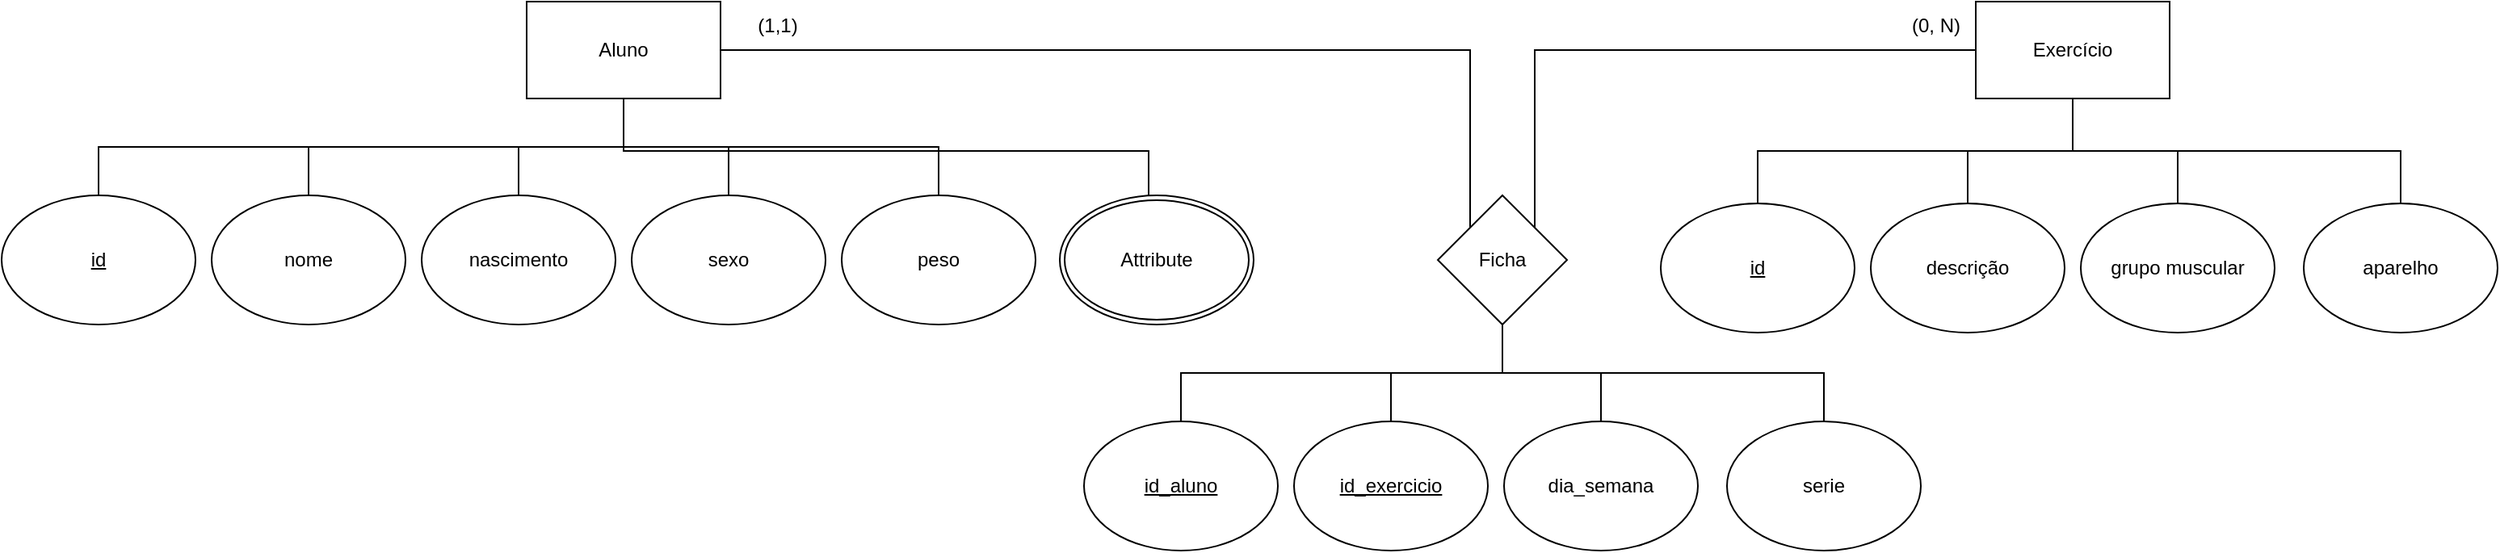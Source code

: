 <mxfile version="20.8.18" type="device"><diagram name="Página-1" id="vJ34CvxYLbVHhA9a2cTf"><mxGraphModel dx="1931" dy="614" grid="1" gridSize="10" guides="1" tooltips="1" connect="1" arrows="1" fold="1" page="1" pageScale="1" pageWidth="827" pageHeight="1169" math="0" shadow="0"><root><mxCell id="0"/><mxCell id="1" parent="0"/><mxCell id="5GOOeYAf3md-fknsqboC-4" style="edgeStyle=orthogonalEdgeStyle;rounded=0;orthogonalLoop=1;jettySize=auto;html=1;entryX=0;entryY=0;entryDx=0;entryDy=0;endArrow=none;endFill=0;" edge="1" parent="1" source="5GOOeYAf3md-fknsqboC-1" target="5GOOeYAf3md-fknsqboC-3"><mxGeometry relative="1" as="geometry"/></mxCell><mxCell id="5GOOeYAf3md-fknsqboC-24" style="edgeStyle=elbowEdgeStyle;rounded=0;orthogonalLoop=1;jettySize=auto;elbow=vertical;html=1;endArrow=none;endFill=0;" edge="1" parent="1" source="5GOOeYAf3md-fknsqboC-1" target="5GOOeYAf3md-fknsqboC-11"><mxGeometry relative="1" as="geometry"/></mxCell><mxCell id="5GOOeYAf3md-fknsqboC-25" style="edgeStyle=elbowEdgeStyle;rounded=0;orthogonalLoop=1;jettySize=auto;elbow=vertical;html=1;entryX=0.5;entryY=0;entryDx=0;entryDy=0;endArrow=none;endFill=0;" edge="1" parent="1" source="5GOOeYAf3md-fknsqboC-1"><mxGeometry relative="1" as="geometry"><mxPoint x="195" y="185" as="targetPoint"/></mxGeometry></mxCell><mxCell id="5GOOeYAf3md-fknsqboC-26" style="edgeStyle=elbowEdgeStyle;rounded=0;orthogonalLoop=1;jettySize=auto;elbow=vertical;html=1;endArrow=none;endFill=0;" edge="1" parent="1" source="5GOOeYAf3md-fknsqboC-1" target="5GOOeYAf3md-fknsqboC-10"><mxGeometry relative="1" as="geometry"/></mxCell><mxCell id="5GOOeYAf3md-fknsqboC-27" style="edgeStyle=elbowEdgeStyle;rounded=0;orthogonalLoop=1;jettySize=auto;elbow=vertical;html=1;endArrow=none;endFill=0;" edge="1" parent="1" source="5GOOeYAf3md-fknsqboC-1" target="5GOOeYAf3md-fknsqboC-14"><mxGeometry relative="1" as="geometry"/></mxCell><mxCell id="5GOOeYAf3md-fknsqboC-28" style="edgeStyle=elbowEdgeStyle;rounded=0;orthogonalLoop=1;jettySize=auto;elbow=vertical;html=1;endArrow=none;endFill=0;" edge="1" parent="1" source="5GOOeYAf3md-fknsqboC-1" target="5GOOeYAf3md-fknsqboC-8"><mxGeometry relative="1" as="geometry"/></mxCell><mxCell id="5GOOeYAf3md-fknsqboC-29" style="edgeStyle=elbowEdgeStyle;rounded=0;orthogonalLoop=1;jettySize=auto;elbow=vertical;html=1;endArrow=none;endFill=0;" edge="1" parent="1" source="5GOOeYAf3md-fknsqboC-1" target="5GOOeYAf3md-fknsqboC-9"><mxGeometry relative="1" as="geometry"/></mxCell><mxCell id="5GOOeYAf3md-fknsqboC-1" value="Aluno" style="rounded=0;whiteSpace=wrap;html=1;" vertex="1" parent="1"><mxGeometry x="-190" y="60" width="120" height="60" as="geometry"/></mxCell><mxCell id="5GOOeYAf3md-fknsqboC-5" style="edgeStyle=orthogonalEdgeStyle;rounded=0;orthogonalLoop=1;jettySize=auto;html=1;entryX=1;entryY=0;entryDx=0;entryDy=0;endArrow=none;endFill=0;" edge="1" parent="1" source="5GOOeYAf3md-fknsqboC-2" target="5GOOeYAf3md-fknsqboC-3"><mxGeometry relative="1" as="geometry"/></mxCell><mxCell id="5GOOeYAf3md-fknsqboC-34" style="edgeStyle=elbowEdgeStyle;rounded=0;orthogonalLoop=1;jettySize=auto;elbow=vertical;html=1;endArrow=none;endFill=0;" edge="1" parent="1" source="5GOOeYAf3md-fknsqboC-2" target="5GOOeYAf3md-fknsqboC-33"><mxGeometry relative="1" as="geometry"/></mxCell><mxCell id="5GOOeYAf3md-fknsqboC-35" style="edgeStyle=elbowEdgeStyle;rounded=0;orthogonalLoop=1;jettySize=auto;elbow=vertical;html=1;endArrow=none;endFill=0;" edge="1" parent="1" source="5GOOeYAf3md-fknsqboC-2" target="5GOOeYAf3md-fknsqboC-31"><mxGeometry relative="1" as="geometry"/></mxCell><mxCell id="5GOOeYAf3md-fknsqboC-36" style="edgeStyle=elbowEdgeStyle;rounded=0;orthogonalLoop=1;jettySize=auto;elbow=vertical;html=1;endArrow=none;endFill=0;" edge="1" parent="1" source="5GOOeYAf3md-fknsqboC-2" target="5GOOeYAf3md-fknsqboC-32"><mxGeometry relative="1" as="geometry"/></mxCell><mxCell id="5GOOeYAf3md-fknsqboC-37" style="edgeStyle=elbowEdgeStyle;rounded=0;orthogonalLoop=1;jettySize=auto;elbow=vertical;html=1;endArrow=none;endFill=0;" edge="1" parent="1" source="5GOOeYAf3md-fknsqboC-2" target="5GOOeYAf3md-fknsqboC-30"><mxGeometry relative="1" as="geometry"/></mxCell><mxCell id="5GOOeYAf3md-fknsqboC-2" value="Exercício" style="rounded=0;whiteSpace=wrap;html=1;" vertex="1" parent="1"><mxGeometry x="707" y="60" width="120" height="60" as="geometry"/></mxCell><mxCell id="5GOOeYAf3md-fknsqboC-42" style="edgeStyle=elbowEdgeStyle;rounded=0;orthogonalLoop=1;jettySize=auto;elbow=vertical;html=1;endArrow=none;endFill=0;" edge="1" parent="1" source="5GOOeYAf3md-fknsqboC-3" target="5GOOeYAf3md-fknsqboC-41"><mxGeometry relative="1" as="geometry"/></mxCell><mxCell id="5GOOeYAf3md-fknsqboC-44" style="edgeStyle=elbowEdgeStyle;rounded=0;orthogonalLoop=1;jettySize=auto;elbow=vertical;html=1;endArrow=none;endFill=0;" edge="1" parent="1" source="5GOOeYAf3md-fknsqboC-3" target="5GOOeYAf3md-fknsqboC-39"><mxGeometry relative="1" as="geometry"/></mxCell><mxCell id="5GOOeYAf3md-fknsqboC-45" style="edgeStyle=elbowEdgeStyle;rounded=0;orthogonalLoop=1;jettySize=auto;elbow=vertical;html=1;endArrow=none;endFill=0;" edge="1" parent="1" source="5GOOeYAf3md-fknsqboC-3" target="5GOOeYAf3md-fknsqboC-40"><mxGeometry relative="1" as="geometry"/></mxCell><mxCell id="5GOOeYAf3md-fknsqboC-46" style="edgeStyle=elbowEdgeStyle;rounded=0;orthogonalLoop=1;jettySize=auto;elbow=vertical;html=1;endArrow=none;endFill=0;" edge="1" parent="1" source="5GOOeYAf3md-fknsqboC-3" target="5GOOeYAf3md-fknsqboC-38"><mxGeometry relative="1" as="geometry"/></mxCell><mxCell id="5GOOeYAf3md-fknsqboC-3" value="Ficha" style="rhombus;whiteSpace=wrap;html=1;" vertex="1" parent="1"><mxGeometry x="374" y="180" width="80" height="80" as="geometry"/></mxCell><mxCell id="5GOOeYAf3md-fknsqboC-6" value="(1,1)" style="text;html=1;align=center;verticalAlign=middle;resizable=0;points=[];autosize=1;strokeColor=none;fillColor=none;" vertex="1" parent="1"><mxGeometry x="-60" y="60" width="50" height="30" as="geometry"/></mxCell><mxCell id="5GOOeYAf3md-fknsqboC-7" value="(0, N)" style="text;html=1;align=center;verticalAlign=middle;resizable=0;points=[];autosize=1;strokeColor=none;fillColor=none;" vertex="1" parent="1"><mxGeometry x="657" y="60" width="50" height="30" as="geometry"/></mxCell><mxCell id="5GOOeYAf3md-fknsqboC-8" value="nascimento" style="ellipse;whiteSpace=wrap;html=1;" vertex="1" parent="1"><mxGeometry x="-255" y="180" width="120" height="80" as="geometry"/></mxCell><mxCell id="5GOOeYAf3md-fknsqboC-9" value="sexo" style="ellipse;whiteSpace=wrap;html=1;" vertex="1" parent="1"><mxGeometry x="-125" y="180" width="120" height="80" as="geometry"/></mxCell><mxCell id="5GOOeYAf3md-fknsqboC-10" value="nome" style="ellipse;whiteSpace=wrap;html=1;" vertex="1" parent="1"><mxGeometry x="-385" y="180" width="120" height="80" as="geometry"/></mxCell><mxCell id="5GOOeYAf3md-fknsqboC-11" value="&lt;u&gt;id&lt;/u&gt;" style="ellipse;whiteSpace=wrap;html=1;" vertex="1" parent="1"><mxGeometry x="-515" y="180" width="120" height="80" as="geometry"/></mxCell><mxCell id="5GOOeYAf3md-fknsqboC-14" value="peso" style="ellipse;whiteSpace=wrap;html=1;" vertex="1" parent="1"><mxGeometry x="5" y="180" width="120" height="80" as="geometry"/></mxCell><mxCell id="5GOOeYAf3md-fknsqboC-30" value="grupo muscular" style="ellipse;whiteSpace=wrap;html=1;" vertex="1" parent="1"><mxGeometry x="772" y="185" width="120" height="80" as="geometry"/></mxCell><mxCell id="5GOOeYAf3md-fknsqboC-31" value="aparelho" style="ellipse;whiteSpace=wrap;html=1;" vertex="1" parent="1"><mxGeometry x="910" y="185" width="120" height="80" as="geometry"/></mxCell><mxCell id="5GOOeYAf3md-fknsqboC-32" value="descrição" style="ellipse;whiteSpace=wrap;html=1;" vertex="1" parent="1"><mxGeometry x="642" y="185" width="120" height="80" as="geometry"/></mxCell><mxCell id="5GOOeYAf3md-fknsqboC-33" value="&lt;u&gt;id&lt;/u&gt;" style="ellipse;whiteSpace=wrap;html=1;" vertex="1" parent="1"><mxGeometry x="512" y="185" width="120" height="80" as="geometry"/></mxCell><mxCell id="5GOOeYAf3md-fknsqboC-38" value="dia_semana" style="ellipse;whiteSpace=wrap;html=1;" vertex="1" parent="1"><mxGeometry x="415" y="320" width="120" height="80" as="geometry"/></mxCell><mxCell id="5GOOeYAf3md-fknsqboC-39" value="serie" style="ellipse;whiteSpace=wrap;html=1;" vertex="1" parent="1"><mxGeometry x="553" y="320" width="120" height="80" as="geometry"/></mxCell><mxCell id="5GOOeYAf3md-fknsqboC-40" value="&lt;u&gt;id_exercicio&lt;/u&gt;" style="ellipse;whiteSpace=wrap;html=1;" vertex="1" parent="1"><mxGeometry x="285" y="320" width="120" height="80" as="geometry"/></mxCell><mxCell id="5GOOeYAf3md-fknsqboC-41" value="&lt;u&gt;id_aluno&lt;/u&gt;" style="ellipse;whiteSpace=wrap;html=1;" vertex="1" parent="1"><mxGeometry x="155" y="320" width="120" height="80" as="geometry"/></mxCell><mxCell id="5GOOeYAf3md-fknsqboC-47" value="Attribute" style="ellipse;shape=doubleEllipse;margin=3;whiteSpace=wrap;html=1;align=center;" vertex="1" parent="1"><mxGeometry x="140" y="180" width="120" height="80" as="geometry"/></mxCell></root></mxGraphModel></diagram></mxfile>